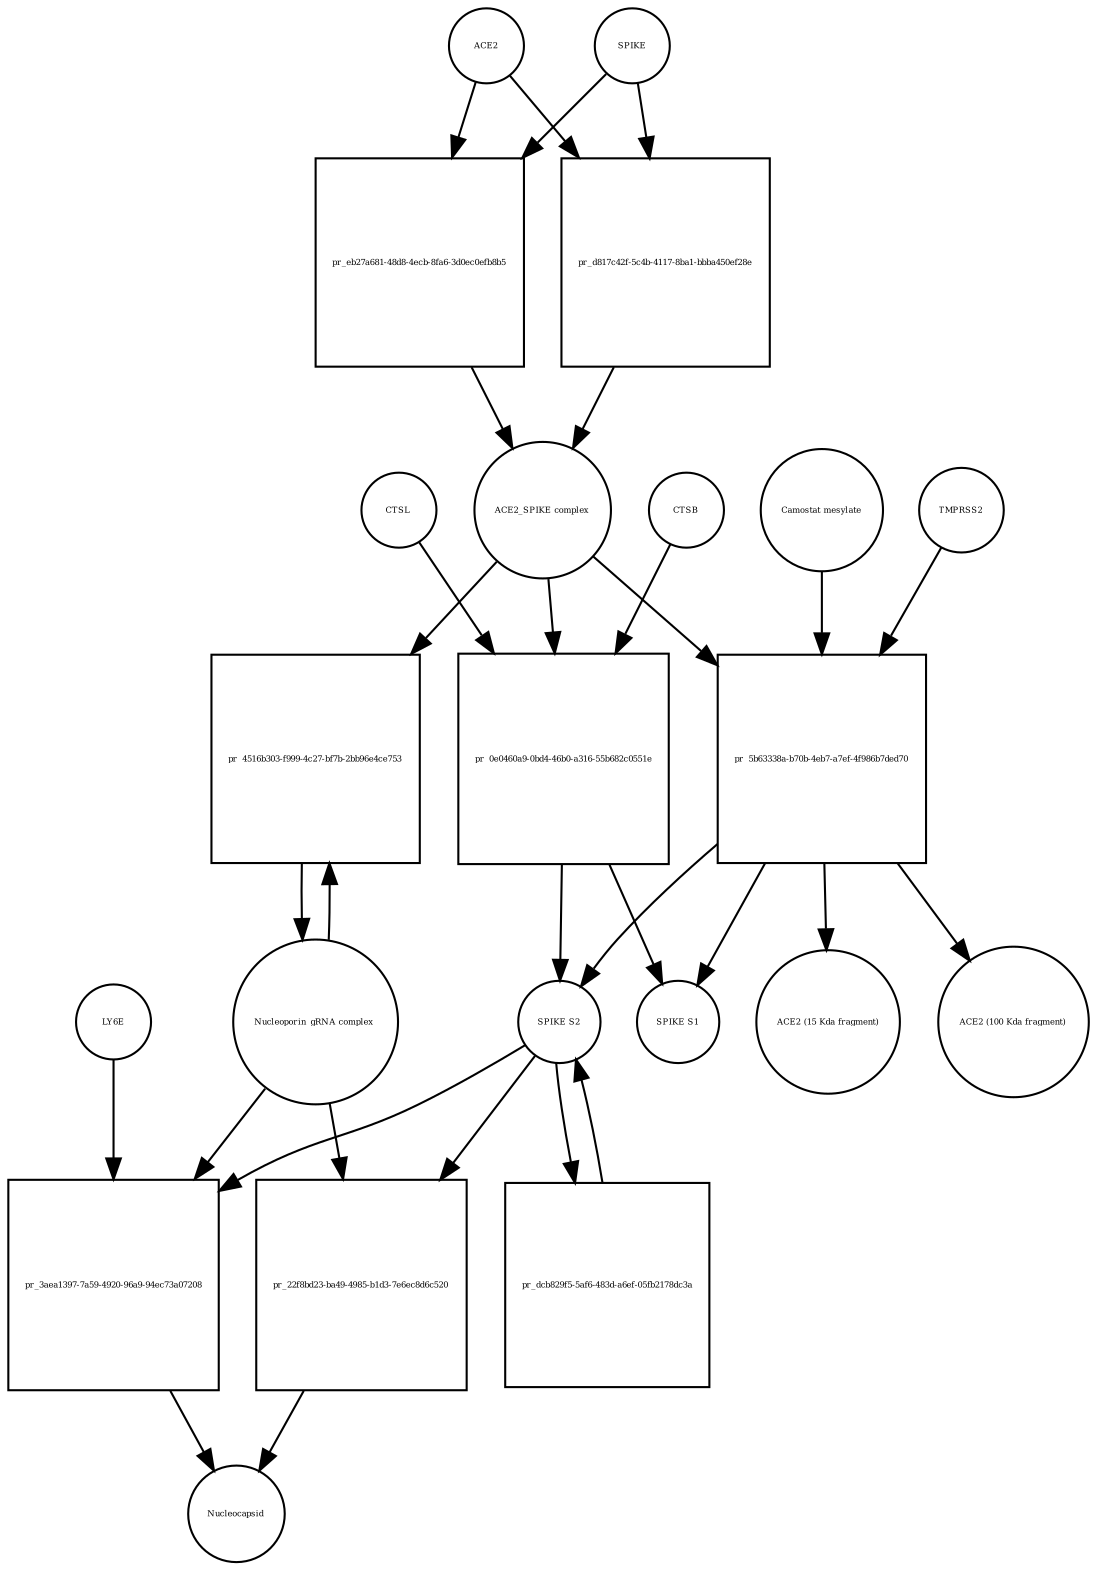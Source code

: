 strict digraph  {
ACE2 [annotation="", bipartite=0, cls=macromolecule, fontsize=4, label=ACE2, shape=circle];
"pr_eb27a681-48d8-4ecb-8fa6-3d0ec0efb8b5" [annotation="", bipartite=1, cls=process, fontsize=4, label="pr_eb27a681-48d8-4ecb-8fa6-3d0ec0efb8b5", shape=square];
"ACE2_SPIKE complex" [annotation="", bipartite=0, cls=complex, fontsize=4, label="ACE2_SPIKE complex", shape=circle];
SPIKE [annotation="", bipartite=0, cls="macromolecule multimer", fontsize=4, label=SPIKE, shape=circle];
"Nucleoporin_gRNA complex " [annotation="", bipartite=0, cls=complex, fontsize=4, label="Nucleoporin_gRNA complex ", shape=circle];
"pr_4516b303-f999-4c27-bf7b-2bb96e4ce753" [annotation="", bipartite=1, cls=process, fontsize=4, label="pr_4516b303-f999-4c27-bf7b-2bb96e4ce753", shape=square];
"pr_0e0460a9-0bd4-46b0-a316-55b682c0551e" [annotation="", bipartite=1, cls=process, fontsize=4, label="pr_0e0460a9-0bd4-46b0-a316-55b682c0551e", shape=square];
"SPIKE S2" [annotation="", bipartite=0, cls=macromolecule, fontsize=4, label="SPIKE S2", shape=circle];
CTSB [annotation="", bipartite=0, cls=macromolecule, fontsize=4, label=CTSB, shape=circle];
CTSL [annotation="", bipartite=0, cls=macromolecule, fontsize=4, label=CTSL, shape=circle];
"SPIKE S1" [annotation="", bipartite=0, cls=macromolecule, fontsize=4, label="SPIKE S1", shape=circle];
"pr_5b63338a-b70b-4eb7-a7ef-4f986b7ded70" [annotation="", bipartite=1, cls=process, fontsize=4, label="pr_5b63338a-b70b-4eb7-a7ef-4f986b7ded70", shape=square];
TMPRSS2 [annotation="", bipartite=0, cls=macromolecule, fontsize=4, label=TMPRSS2, shape=circle];
"Camostat mesylate" [annotation="urn_miriam_pubchem.compound_2536", bipartite=0, cls="simple chemical", fontsize=4, label="Camostat mesylate", shape=circle];
"ACE2 (15 Kda fragment)" [annotation="", bipartite=0, cls=macromolecule, fontsize=4, label="ACE2 (15 Kda fragment)", shape=circle];
"ACE2 (100 Kda fragment)" [annotation="", bipartite=0, cls=macromolecule, fontsize=4, label="ACE2 (100 Kda fragment)", shape=circle];
"pr_d817c42f-5c4b-4117-8ba1-bbba450ef28e" [annotation="", bipartite=1, cls=process, fontsize=4, label="pr_d817c42f-5c4b-4117-8ba1-bbba450ef28e", shape=square];
"pr_3aea1397-7a59-4920-96a9-94ec73a07208" [annotation="", bipartite=1, cls=process, fontsize=4, label="pr_3aea1397-7a59-4920-96a9-94ec73a07208", shape=square];
Nucleocapsid [annotation="", bipartite=0, cls=complex, fontsize=4, label=Nucleocapsid, shape=circle];
LY6E [annotation="", bipartite=0, cls=macromolecule, fontsize=4, label=LY6E, shape=circle];
"pr_dcb829f5-5af6-483d-a6ef-05fb2178dc3a" [annotation="", bipartite=1, cls=process, fontsize=4, label="pr_dcb829f5-5af6-483d-a6ef-05fb2178dc3a", shape=square];
"pr_22f8bd23-ba49-4985-b1d3-7e6ec8d6c520" [annotation="", bipartite=1, cls=process, fontsize=4, label="pr_22f8bd23-ba49-4985-b1d3-7e6ec8d6c520", shape=square];
ACE2 -> "pr_eb27a681-48d8-4ecb-8fa6-3d0ec0efb8b5"  [annotation="", interaction_type=consumption];
ACE2 -> "pr_d817c42f-5c4b-4117-8ba1-bbba450ef28e"  [annotation="", interaction_type=consumption];
"pr_eb27a681-48d8-4ecb-8fa6-3d0ec0efb8b5" -> "ACE2_SPIKE complex"  [annotation="", interaction_type=production];
"ACE2_SPIKE complex" -> "pr_4516b303-f999-4c27-bf7b-2bb96e4ce753"  [annotation="urn_miriam_pubmed_32142651|urn_miriam_pubmed_32094589", interaction_type=stimulation];
"ACE2_SPIKE complex" -> "pr_0e0460a9-0bd4-46b0-a316-55b682c0551e"  [annotation="", interaction_type=consumption];
"ACE2_SPIKE complex" -> "pr_5b63338a-b70b-4eb7-a7ef-4f986b7ded70"  [annotation="", interaction_type=consumption];
SPIKE -> "pr_eb27a681-48d8-4ecb-8fa6-3d0ec0efb8b5"  [annotation="", interaction_type=consumption];
SPIKE -> "pr_d817c42f-5c4b-4117-8ba1-bbba450ef28e"  [annotation="", interaction_type=consumption];
"Nucleoporin_gRNA complex " -> "pr_4516b303-f999-4c27-bf7b-2bb96e4ce753"  [annotation="", interaction_type=consumption];
"Nucleoporin_gRNA complex " -> "pr_3aea1397-7a59-4920-96a9-94ec73a07208"  [annotation="", interaction_type=consumption];
"Nucleoporin_gRNA complex " -> "pr_22f8bd23-ba49-4985-b1d3-7e6ec8d6c520"  [annotation="", interaction_type=consumption];
"pr_4516b303-f999-4c27-bf7b-2bb96e4ce753" -> "Nucleoporin_gRNA complex "  [annotation="", interaction_type=production];
"pr_0e0460a9-0bd4-46b0-a316-55b682c0551e" -> "SPIKE S2"  [annotation="", interaction_type=production];
"pr_0e0460a9-0bd4-46b0-a316-55b682c0551e" -> "SPIKE S1"  [annotation="", interaction_type=production];
"SPIKE S2" -> "pr_3aea1397-7a59-4920-96a9-94ec73a07208"  [annotation="urn_miriam_doi_10.1101%2F2020.03.05.979260|urn_miriam_doi_10.1101%2F2020.04.02.021469", interaction_type=stimulation];
"SPIKE S2" -> "pr_dcb829f5-5af6-483d-a6ef-05fb2178dc3a"  [annotation="", interaction_type=consumption];
"SPIKE S2" -> "pr_22f8bd23-ba49-4985-b1d3-7e6ec8d6c520"  [annotation="", interaction_type=stimulation];
CTSB -> "pr_0e0460a9-0bd4-46b0-a316-55b682c0551e"  [annotation=urn_miriam_pubmed_32142651, interaction_type=catalysis];
CTSL -> "pr_0e0460a9-0bd4-46b0-a316-55b682c0551e"  [annotation=urn_miriam_pubmed_32142651, interaction_type=catalysis];
"pr_5b63338a-b70b-4eb7-a7ef-4f986b7ded70" -> "SPIKE S2"  [annotation="", interaction_type=production];
"pr_5b63338a-b70b-4eb7-a7ef-4f986b7ded70" -> "SPIKE S1"  [annotation="", interaction_type=production];
"pr_5b63338a-b70b-4eb7-a7ef-4f986b7ded70" -> "ACE2 (15 Kda fragment)"  [annotation="", interaction_type=production];
"pr_5b63338a-b70b-4eb7-a7ef-4f986b7ded70" -> "ACE2 (100 Kda fragment)"  [annotation="", interaction_type=production];
TMPRSS2 -> "pr_5b63338a-b70b-4eb7-a7ef-4f986b7ded70"  [annotation="urn_miriam_pubmed_32142651|urn_miriam_pubmed_32094589|urn_miriam_pubmed_24227843", interaction_type=catalysis];
"Camostat mesylate" -> "pr_5b63338a-b70b-4eb7-a7ef-4f986b7ded70"  [annotation="urn_miriam_pubmed_32142651|urn_miriam_pubmed_32094589|urn_miriam_pubmed_24227843", interaction_type=inhibition];
"pr_d817c42f-5c4b-4117-8ba1-bbba450ef28e" -> "ACE2_SPIKE complex"  [annotation="", interaction_type=production];
"pr_3aea1397-7a59-4920-96a9-94ec73a07208" -> Nucleocapsid  [annotation="", interaction_type=production];
LY6E -> "pr_3aea1397-7a59-4920-96a9-94ec73a07208"  [annotation="urn_miriam_doi_10.1101%2F2020.03.05.979260|urn_miriam_doi_10.1101%2F2020.04.02.021469", interaction_type=inhibition];
"pr_dcb829f5-5af6-483d-a6ef-05fb2178dc3a" -> "SPIKE S2"  [annotation="", interaction_type=production];
"pr_22f8bd23-ba49-4985-b1d3-7e6ec8d6c520" -> Nucleocapsid  [annotation="", interaction_type=production];
}
